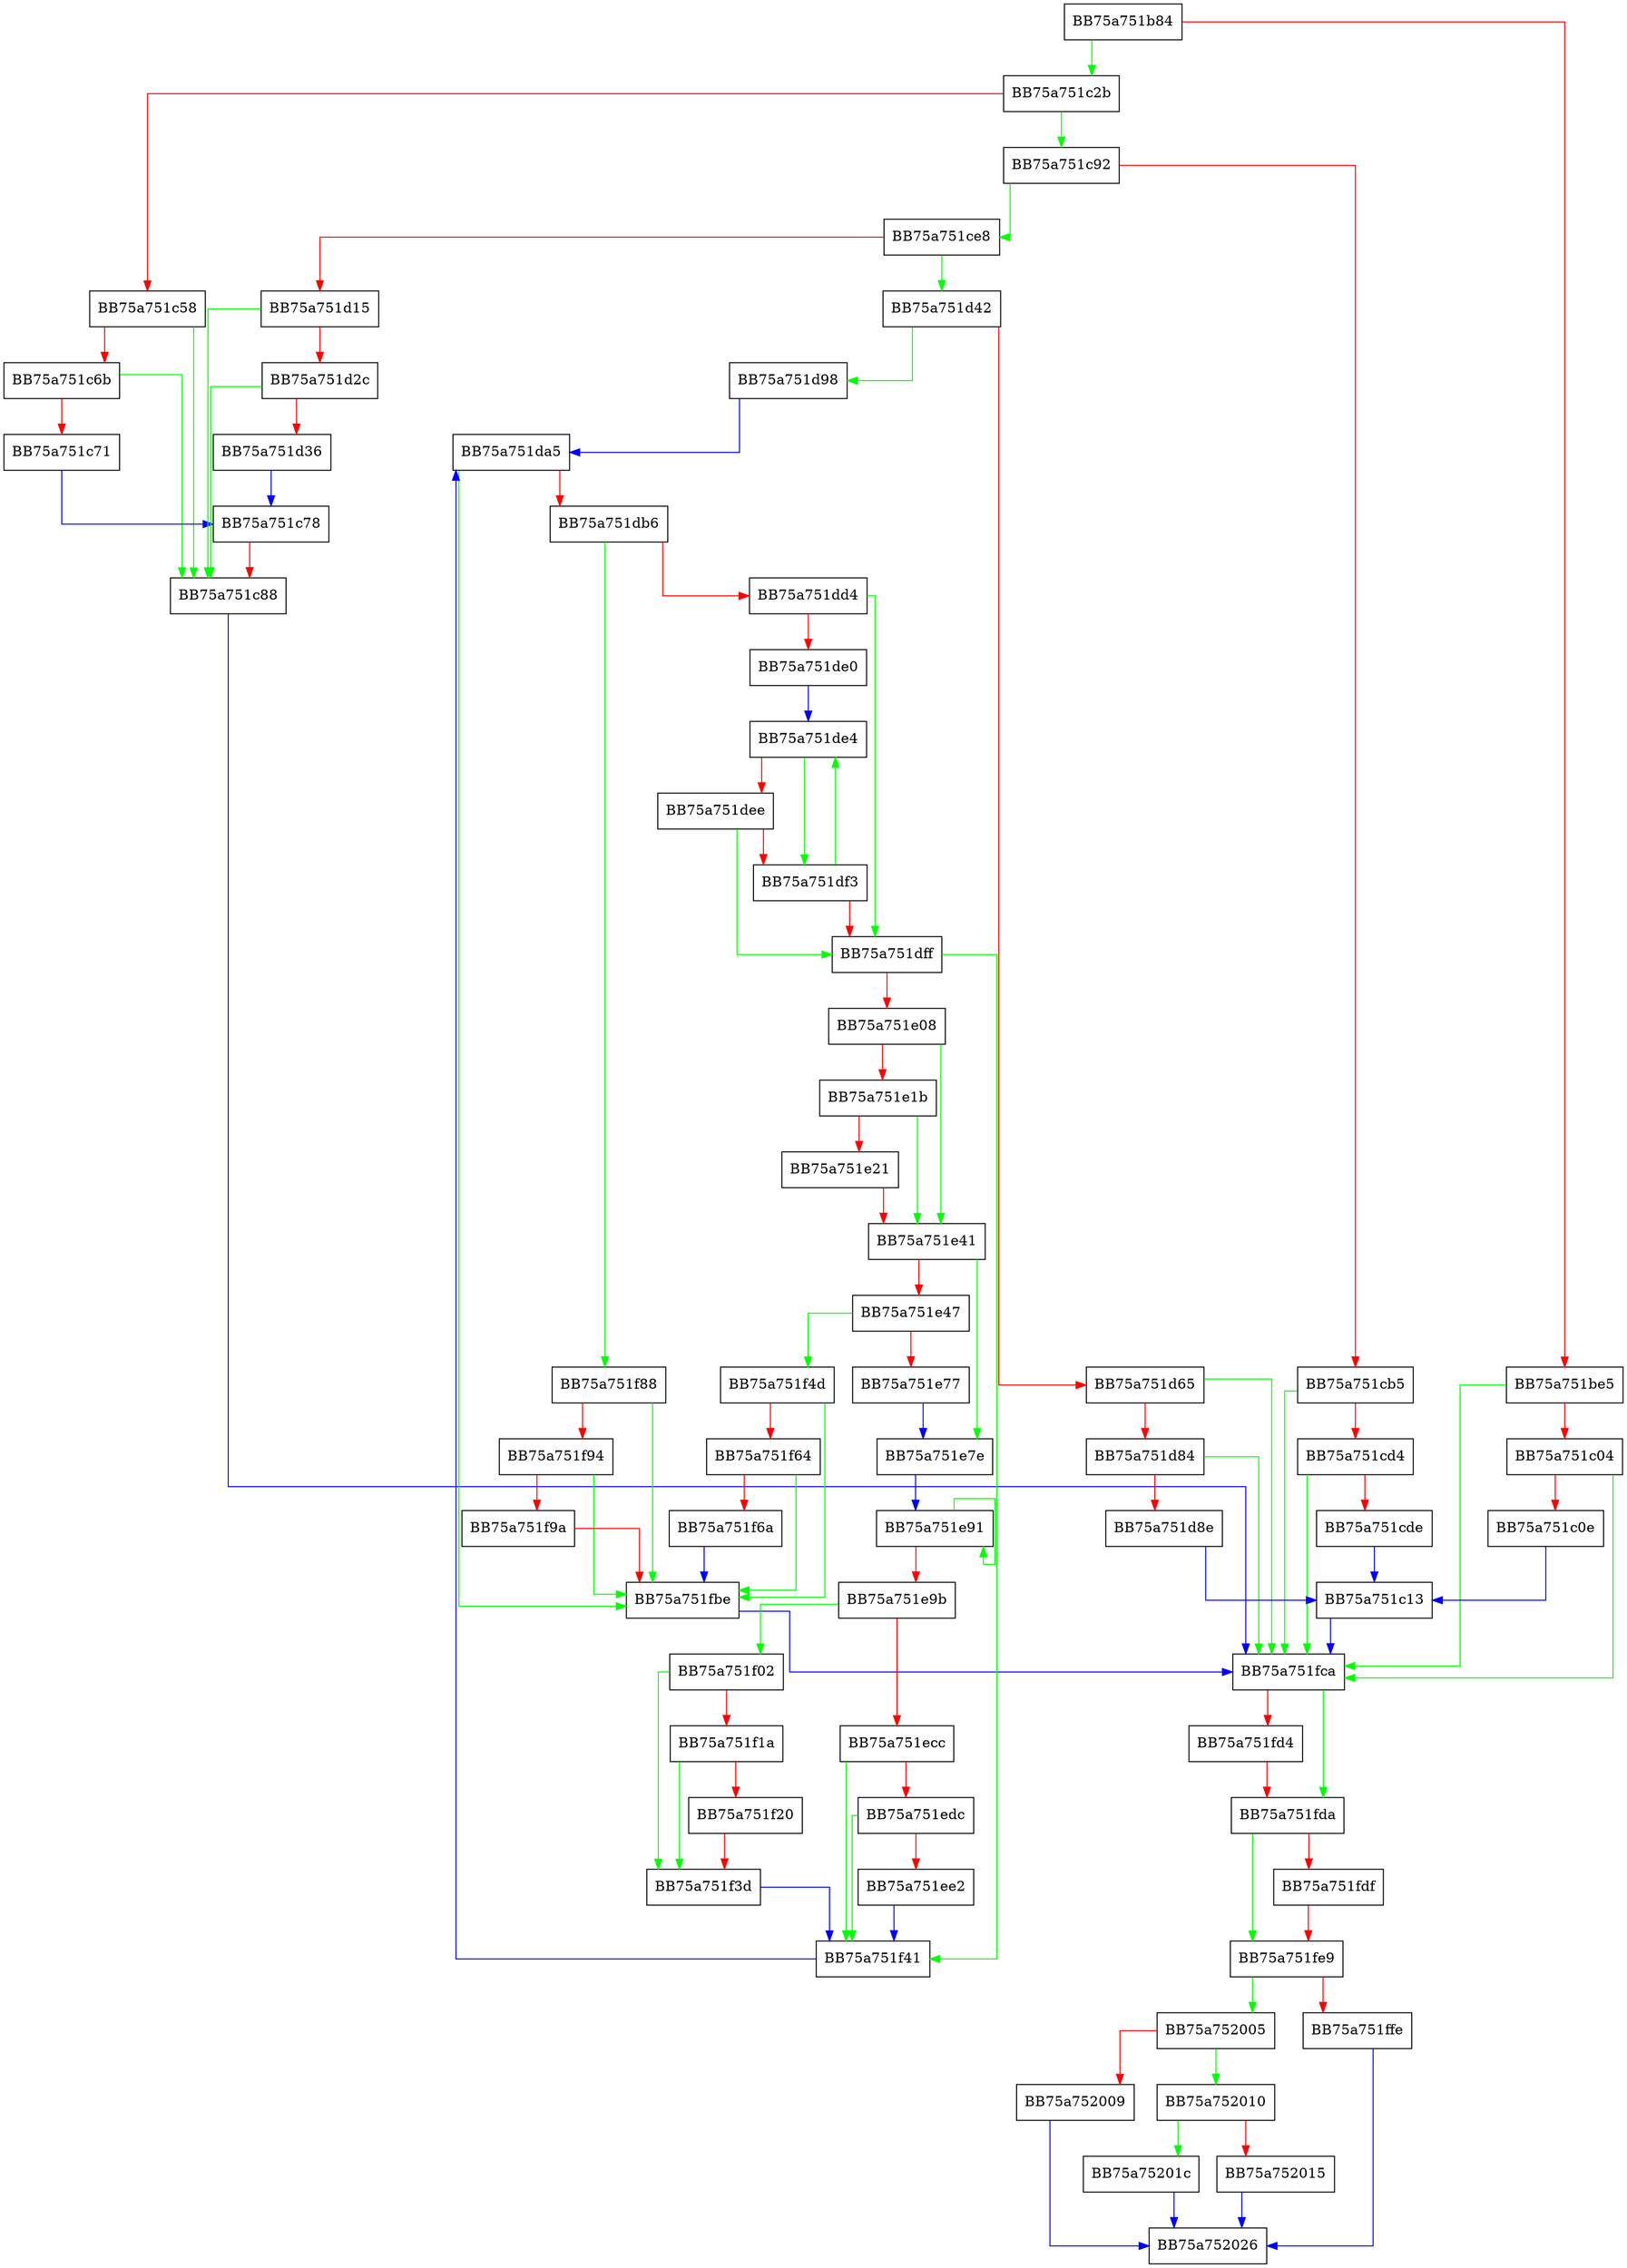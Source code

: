 digraph kernel_adjust_privileges {
  node [shape="box"];
  graph [splines=ortho];
  BB75a751b84 -> BB75a751c2b [color="green"];
  BB75a751b84 -> BB75a751be5 [color="red"];
  BB75a751be5 -> BB75a751fca [color="green"];
  BB75a751be5 -> BB75a751c04 [color="red"];
  BB75a751c04 -> BB75a751fca [color="green"];
  BB75a751c04 -> BB75a751c0e [color="red"];
  BB75a751c0e -> BB75a751c13 [color="blue"];
  BB75a751c13 -> BB75a751fca [color="blue"];
  BB75a751c2b -> BB75a751c92 [color="green"];
  BB75a751c2b -> BB75a751c58 [color="red"];
  BB75a751c58 -> BB75a751c88 [color="green"];
  BB75a751c58 -> BB75a751c6b [color="red"];
  BB75a751c6b -> BB75a751c88 [color="green"];
  BB75a751c6b -> BB75a751c71 [color="red"];
  BB75a751c71 -> BB75a751c78 [color="blue"];
  BB75a751c78 -> BB75a751c88 [color="red"];
  BB75a751c88 -> BB75a751fca [color="blue"];
  BB75a751c92 -> BB75a751ce8 [color="green"];
  BB75a751c92 -> BB75a751cb5 [color="red"];
  BB75a751cb5 -> BB75a751fca [color="green"];
  BB75a751cb5 -> BB75a751cd4 [color="red"];
  BB75a751cd4 -> BB75a751fca [color="green"];
  BB75a751cd4 -> BB75a751cde [color="red"];
  BB75a751cde -> BB75a751c13 [color="blue"];
  BB75a751ce8 -> BB75a751d42 [color="green"];
  BB75a751ce8 -> BB75a751d15 [color="red"];
  BB75a751d15 -> BB75a751c88 [color="green"];
  BB75a751d15 -> BB75a751d2c [color="red"];
  BB75a751d2c -> BB75a751c88 [color="green"];
  BB75a751d2c -> BB75a751d36 [color="red"];
  BB75a751d36 -> BB75a751c78 [color="blue"];
  BB75a751d42 -> BB75a751d98 [color="green"];
  BB75a751d42 -> BB75a751d65 [color="red"];
  BB75a751d65 -> BB75a751fca [color="green"];
  BB75a751d65 -> BB75a751d84 [color="red"];
  BB75a751d84 -> BB75a751fca [color="green"];
  BB75a751d84 -> BB75a751d8e [color="red"];
  BB75a751d8e -> BB75a751c13 [color="blue"];
  BB75a751d98 -> BB75a751da5 [color="blue"];
  BB75a751da5 -> BB75a751fbe [color="green"];
  BB75a751da5 -> BB75a751db6 [color="red"];
  BB75a751db6 -> BB75a751f88 [color="green"];
  BB75a751db6 -> BB75a751dd4 [color="red"];
  BB75a751dd4 -> BB75a751dff [color="green"];
  BB75a751dd4 -> BB75a751de0 [color="red"];
  BB75a751de0 -> BB75a751de4 [color="blue"];
  BB75a751de4 -> BB75a751df3 [color="green"];
  BB75a751de4 -> BB75a751dee [color="red"];
  BB75a751dee -> BB75a751dff [color="green"];
  BB75a751dee -> BB75a751df3 [color="red"];
  BB75a751df3 -> BB75a751de4 [color="green"];
  BB75a751df3 -> BB75a751dff [color="red"];
  BB75a751dff -> BB75a751f41 [color="green"];
  BB75a751dff -> BB75a751e08 [color="red"];
  BB75a751e08 -> BB75a751e41 [color="green"];
  BB75a751e08 -> BB75a751e1b [color="red"];
  BB75a751e1b -> BB75a751e41 [color="green"];
  BB75a751e1b -> BB75a751e21 [color="red"];
  BB75a751e21 -> BB75a751e41 [color="red"];
  BB75a751e41 -> BB75a751e7e [color="green"];
  BB75a751e41 -> BB75a751e47 [color="red"];
  BB75a751e47 -> BB75a751f4d [color="green"];
  BB75a751e47 -> BB75a751e77 [color="red"];
  BB75a751e77 -> BB75a751e7e [color="blue"];
  BB75a751e7e -> BB75a751e91 [color="blue"];
  BB75a751e91 -> BB75a751e91 [color="green"];
  BB75a751e91 -> BB75a751e9b [color="red"];
  BB75a751e9b -> BB75a751f02 [color="green"];
  BB75a751e9b -> BB75a751ecc [color="red"];
  BB75a751ecc -> BB75a751f41 [color="green"];
  BB75a751ecc -> BB75a751edc [color="red"];
  BB75a751edc -> BB75a751f41 [color="green"];
  BB75a751edc -> BB75a751ee2 [color="red"];
  BB75a751ee2 -> BB75a751f41 [color="blue"];
  BB75a751f02 -> BB75a751f3d [color="green"];
  BB75a751f02 -> BB75a751f1a [color="red"];
  BB75a751f1a -> BB75a751f3d [color="green"];
  BB75a751f1a -> BB75a751f20 [color="red"];
  BB75a751f20 -> BB75a751f3d [color="red"];
  BB75a751f3d -> BB75a751f41 [color="blue"];
  BB75a751f41 -> BB75a751da5 [color="blue"];
  BB75a751f4d -> BB75a751fbe [color="green"];
  BB75a751f4d -> BB75a751f64 [color="red"];
  BB75a751f64 -> BB75a751fbe [color="green"];
  BB75a751f64 -> BB75a751f6a [color="red"];
  BB75a751f6a -> BB75a751fbe [color="blue"];
  BB75a751f88 -> BB75a751fbe [color="green"];
  BB75a751f88 -> BB75a751f94 [color="red"];
  BB75a751f94 -> BB75a751fbe [color="green"];
  BB75a751f94 -> BB75a751f9a [color="red"];
  BB75a751f9a -> BB75a751fbe [color="red"];
  BB75a751fbe -> BB75a751fca [color="blue"];
  BB75a751fca -> BB75a751fda [color="green"];
  BB75a751fca -> BB75a751fd4 [color="red"];
  BB75a751fd4 -> BB75a751fda [color="red"];
  BB75a751fda -> BB75a751fe9 [color="green"];
  BB75a751fda -> BB75a751fdf [color="red"];
  BB75a751fdf -> BB75a751fe9 [color="red"];
  BB75a751fe9 -> BB75a752005 [color="green"];
  BB75a751fe9 -> BB75a751ffe [color="red"];
  BB75a751ffe -> BB75a752026 [color="blue"];
  BB75a752005 -> BB75a752010 [color="green"];
  BB75a752005 -> BB75a752009 [color="red"];
  BB75a752009 -> BB75a752026 [color="blue"];
  BB75a752010 -> BB75a75201c [color="green"];
  BB75a752010 -> BB75a752015 [color="red"];
  BB75a752015 -> BB75a752026 [color="blue"];
  BB75a75201c -> BB75a752026 [color="blue"];
}
